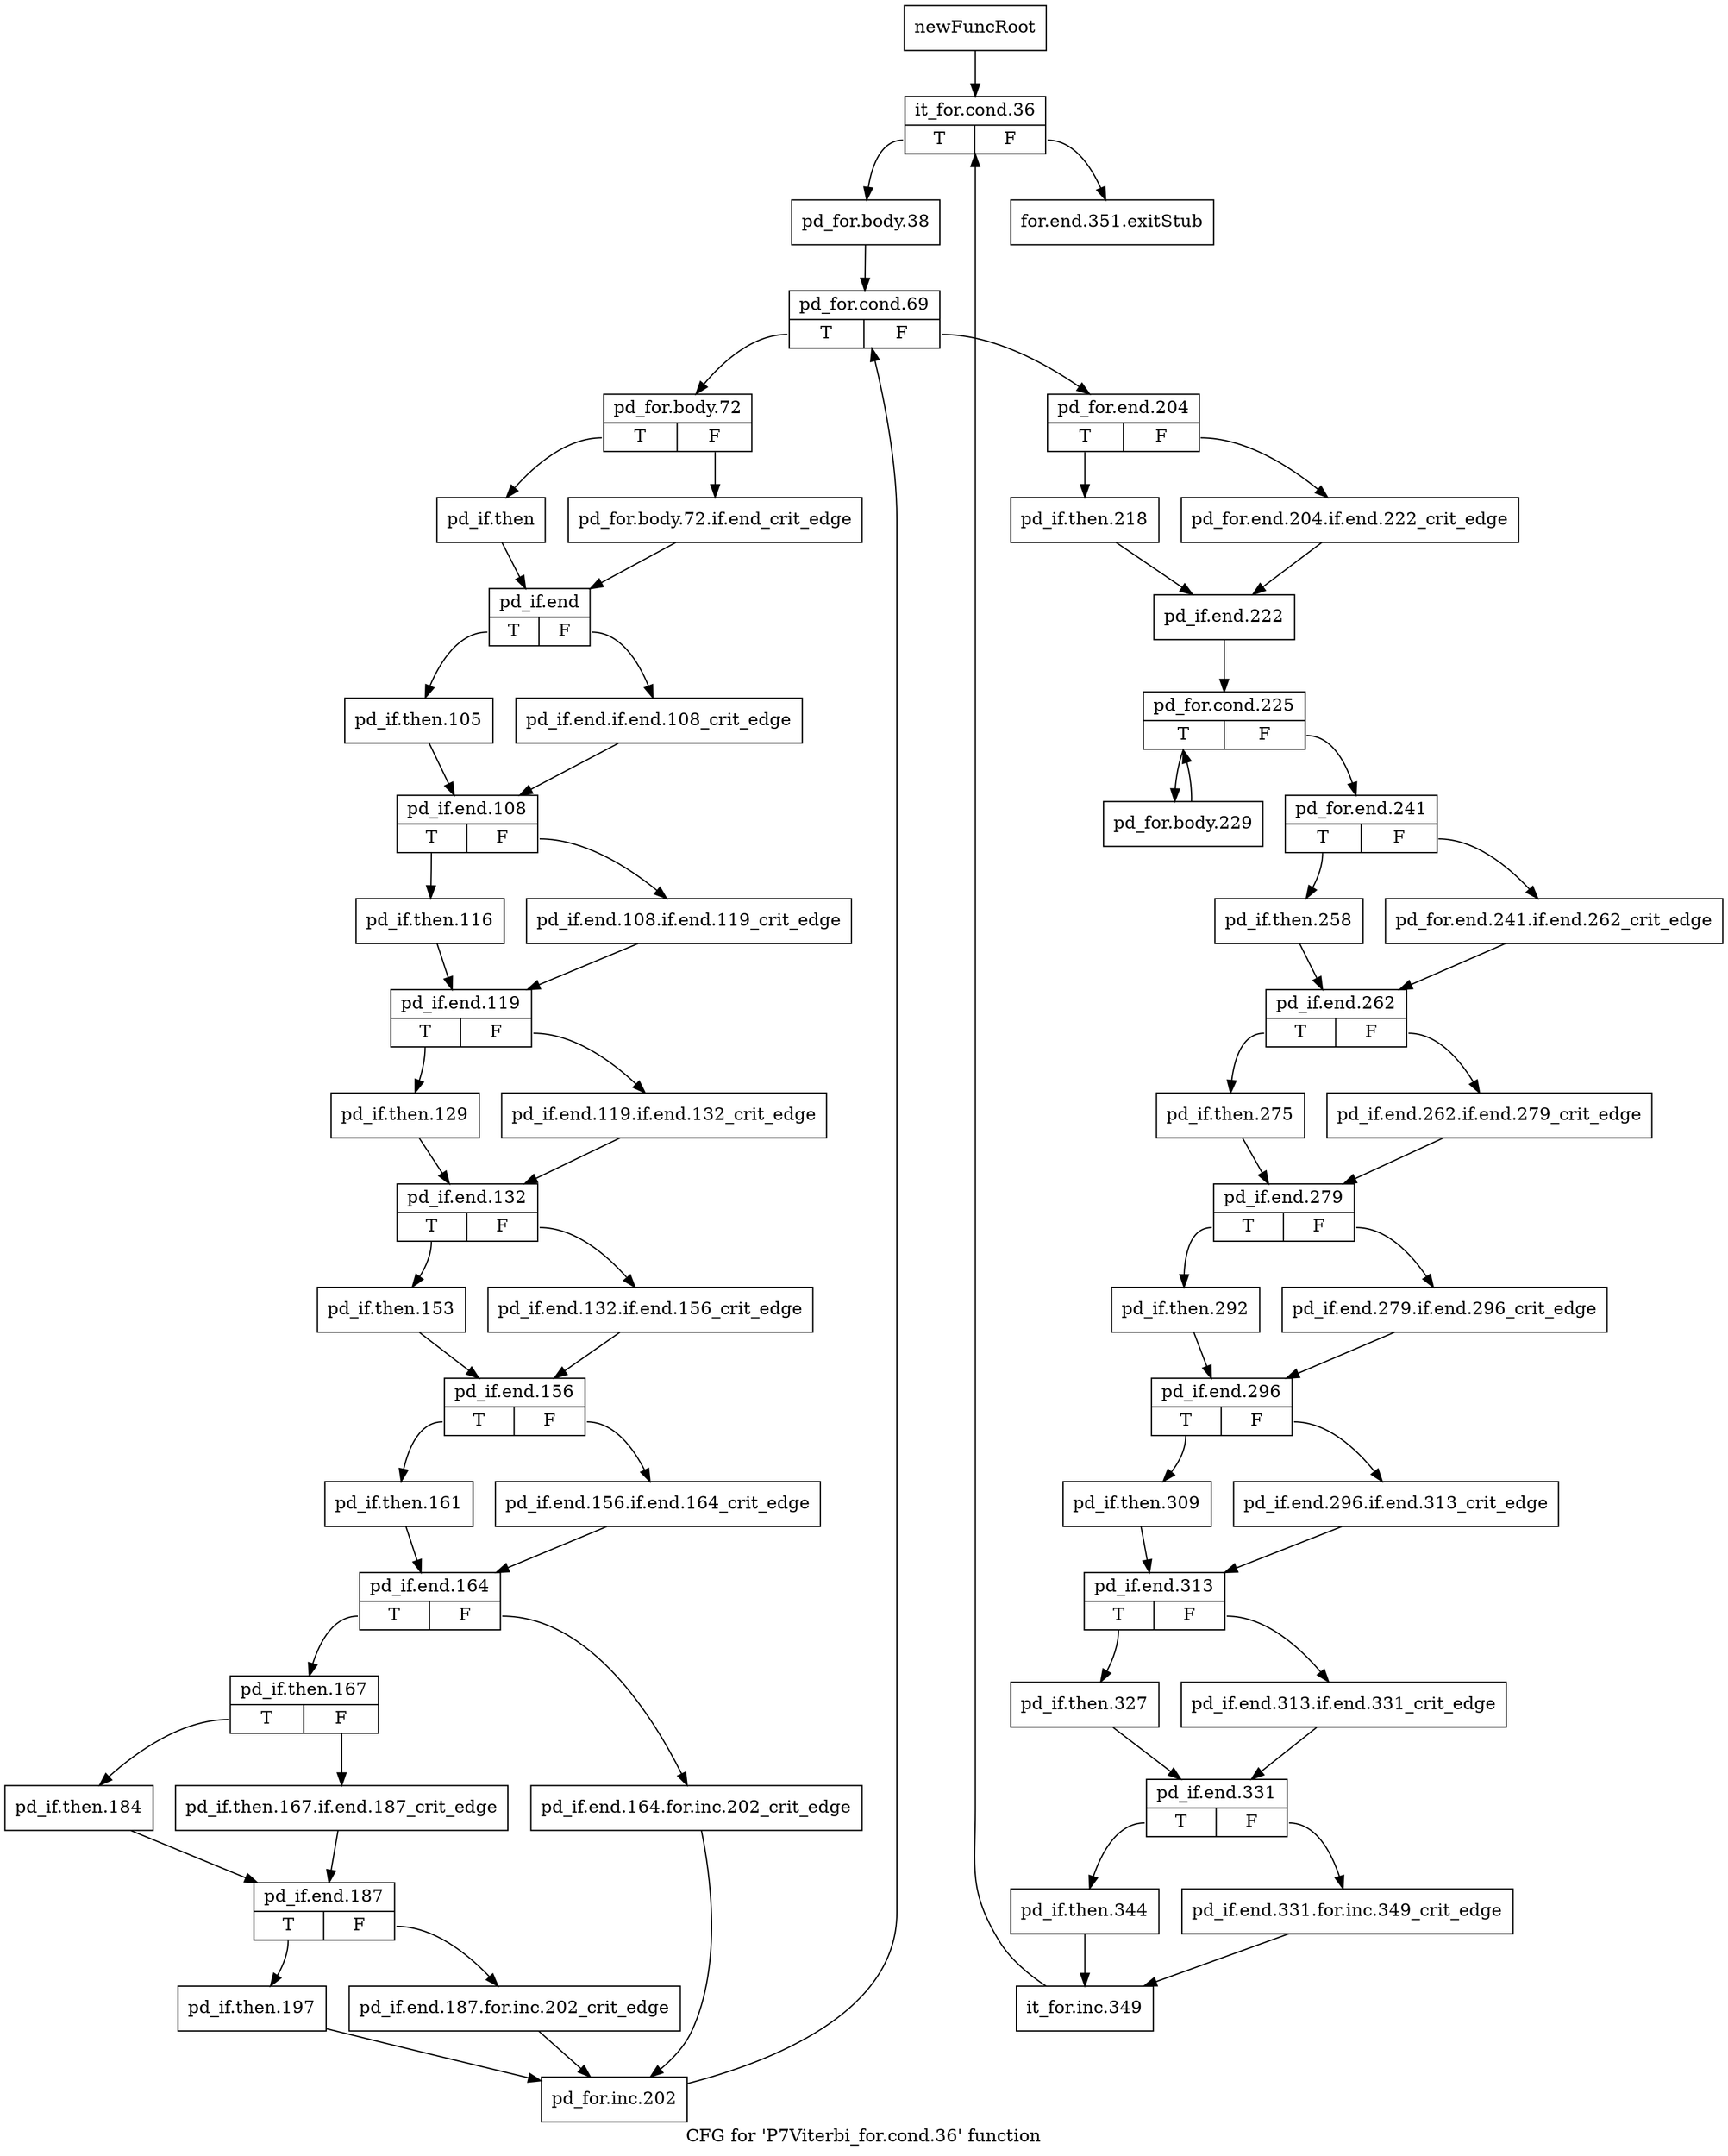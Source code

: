 digraph "CFG for 'P7Viterbi_for.cond.36' function" {
	label="CFG for 'P7Viterbi_for.cond.36' function";

	Node0x30587b0 [shape=record,label="{newFuncRoot}"];
	Node0x30587b0 -> Node0x3058850;
	Node0x3058800 [shape=record,label="{for.end.351.exitStub}"];
	Node0x3058850 [shape=record,label="{it_for.cond.36|{<s0>T|<s1>F}}"];
	Node0x3058850:s0 -> Node0x30588a0;
	Node0x3058850:s1 -> Node0x3058800;
	Node0x30588a0 [shape=record,label="{pd_for.body.38}"];
	Node0x30588a0 -> Node0x30588f0;
	Node0x30588f0 [shape=record,label="{pd_for.cond.69|{<s0>T|<s1>F}}"];
	Node0x30588f0:s0 -> Node0x3059110;
	Node0x30588f0:s1 -> Node0x3058940;
	Node0x3058940 [shape=record,label="{pd_for.end.204|{<s0>T|<s1>F}}"];
	Node0x3058940:s0 -> Node0x30589e0;
	Node0x3058940:s1 -> Node0x3058990;
	Node0x3058990 [shape=record,label="{pd_for.end.204.if.end.222_crit_edge}"];
	Node0x3058990 -> Node0x3058a30;
	Node0x30589e0 [shape=record,label="{pd_if.then.218}"];
	Node0x30589e0 -> Node0x3058a30;
	Node0x3058a30 [shape=record,label="{pd_if.end.222}"];
	Node0x3058a30 -> Node0x3058a80;
	Node0x3058a80 [shape=record,label="{pd_for.cond.225|{<s0>T|<s1>F}}"];
	Node0x3058a80:s0 -> Node0x30590c0;
	Node0x3058a80:s1 -> Node0x3058ad0;
	Node0x3058ad0 [shape=record,label="{pd_for.end.241|{<s0>T|<s1>F}}"];
	Node0x3058ad0:s0 -> Node0x3058b70;
	Node0x3058ad0:s1 -> Node0x3058b20;
	Node0x3058b20 [shape=record,label="{pd_for.end.241.if.end.262_crit_edge}"];
	Node0x3058b20 -> Node0x3058bc0;
	Node0x3058b70 [shape=record,label="{pd_if.then.258}"];
	Node0x3058b70 -> Node0x3058bc0;
	Node0x3058bc0 [shape=record,label="{pd_if.end.262|{<s0>T|<s1>F}}"];
	Node0x3058bc0:s0 -> Node0x3058c60;
	Node0x3058bc0:s1 -> Node0x3058c10;
	Node0x3058c10 [shape=record,label="{pd_if.end.262.if.end.279_crit_edge}"];
	Node0x3058c10 -> Node0x3058cb0;
	Node0x3058c60 [shape=record,label="{pd_if.then.275}"];
	Node0x3058c60 -> Node0x3058cb0;
	Node0x3058cb0 [shape=record,label="{pd_if.end.279|{<s0>T|<s1>F}}"];
	Node0x3058cb0:s0 -> Node0x3058d50;
	Node0x3058cb0:s1 -> Node0x3058d00;
	Node0x3058d00 [shape=record,label="{pd_if.end.279.if.end.296_crit_edge}"];
	Node0x3058d00 -> Node0x3058da0;
	Node0x3058d50 [shape=record,label="{pd_if.then.292}"];
	Node0x3058d50 -> Node0x3058da0;
	Node0x3058da0 [shape=record,label="{pd_if.end.296|{<s0>T|<s1>F}}"];
	Node0x3058da0:s0 -> Node0x3058e40;
	Node0x3058da0:s1 -> Node0x3058df0;
	Node0x3058df0 [shape=record,label="{pd_if.end.296.if.end.313_crit_edge}"];
	Node0x3058df0 -> Node0x3058e90;
	Node0x3058e40 [shape=record,label="{pd_if.then.309}"];
	Node0x3058e40 -> Node0x3058e90;
	Node0x3058e90 [shape=record,label="{pd_if.end.313|{<s0>T|<s1>F}}"];
	Node0x3058e90:s0 -> Node0x3058f30;
	Node0x3058e90:s1 -> Node0x3058ee0;
	Node0x3058ee0 [shape=record,label="{pd_if.end.313.if.end.331_crit_edge}"];
	Node0x3058ee0 -> Node0x3058f80;
	Node0x3058f30 [shape=record,label="{pd_if.then.327}"];
	Node0x3058f30 -> Node0x3058f80;
	Node0x3058f80 [shape=record,label="{pd_if.end.331|{<s0>T|<s1>F}}"];
	Node0x3058f80:s0 -> Node0x3059020;
	Node0x3058f80:s1 -> Node0x3058fd0;
	Node0x3058fd0 [shape=record,label="{pd_if.end.331.for.inc.349_crit_edge}"];
	Node0x3058fd0 -> Node0x3059070;
	Node0x3059020 [shape=record,label="{pd_if.then.344}"];
	Node0x3059020 -> Node0x3059070;
	Node0x3059070 [shape=record,label="{it_for.inc.349}"];
	Node0x3059070 -> Node0x3058850;
	Node0x30590c0 [shape=record,label="{pd_for.body.229}"];
	Node0x30590c0 -> Node0x3058a80;
	Node0x3059110 [shape=record,label="{pd_for.body.72|{<s0>T|<s1>F}}"];
	Node0x3059110:s0 -> Node0x30591b0;
	Node0x3059110:s1 -> Node0x3059160;
	Node0x3059160 [shape=record,label="{pd_for.body.72.if.end_crit_edge}"];
	Node0x3059160 -> Node0x3059200;
	Node0x30591b0 [shape=record,label="{pd_if.then}"];
	Node0x30591b0 -> Node0x3059200;
	Node0x3059200 [shape=record,label="{pd_if.end|{<s0>T|<s1>F}}"];
	Node0x3059200:s0 -> Node0x30592a0;
	Node0x3059200:s1 -> Node0x3059250;
	Node0x3059250 [shape=record,label="{pd_if.end.if.end.108_crit_edge}"];
	Node0x3059250 -> Node0x30592f0;
	Node0x30592a0 [shape=record,label="{pd_if.then.105}"];
	Node0x30592a0 -> Node0x30592f0;
	Node0x30592f0 [shape=record,label="{pd_if.end.108|{<s0>T|<s1>F}}"];
	Node0x30592f0:s0 -> Node0x3059390;
	Node0x30592f0:s1 -> Node0x3059340;
	Node0x3059340 [shape=record,label="{pd_if.end.108.if.end.119_crit_edge}"];
	Node0x3059340 -> Node0x30593e0;
	Node0x3059390 [shape=record,label="{pd_if.then.116}"];
	Node0x3059390 -> Node0x30593e0;
	Node0x30593e0 [shape=record,label="{pd_if.end.119|{<s0>T|<s1>F}}"];
	Node0x30593e0:s0 -> Node0x3059480;
	Node0x30593e0:s1 -> Node0x3059430;
	Node0x3059430 [shape=record,label="{pd_if.end.119.if.end.132_crit_edge}"];
	Node0x3059430 -> Node0x30594d0;
	Node0x3059480 [shape=record,label="{pd_if.then.129}"];
	Node0x3059480 -> Node0x30594d0;
	Node0x30594d0 [shape=record,label="{pd_if.end.132|{<s0>T|<s1>F}}"];
	Node0x30594d0:s0 -> Node0x3059570;
	Node0x30594d0:s1 -> Node0x3059520;
	Node0x3059520 [shape=record,label="{pd_if.end.132.if.end.156_crit_edge}"];
	Node0x3059520 -> Node0x30595c0;
	Node0x3059570 [shape=record,label="{pd_if.then.153}"];
	Node0x3059570 -> Node0x30595c0;
	Node0x30595c0 [shape=record,label="{pd_if.end.156|{<s0>T|<s1>F}}"];
	Node0x30595c0:s0 -> Node0x3059660;
	Node0x30595c0:s1 -> Node0x3059610;
	Node0x3059610 [shape=record,label="{pd_if.end.156.if.end.164_crit_edge}"];
	Node0x3059610 -> Node0x30596b0;
	Node0x3059660 [shape=record,label="{pd_if.then.161}"];
	Node0x3059660 -> Node0x30596b0;
	Node0x30596b0 [shape=record,label="{pd_if.end.164|{<s0>T|<s1>F}}"];
	Node0x30596b0:s0 -> Node0x3059750;
	Node0x30596b0:s1 -> Node0x3059700;
	Node0x3059700 [shape=record,label="{pd_if.end.164.for.inc.202_crit_edge}"];
	Node0x3059700 -> Node0x3059930;
	Node0x3059750 [shape=record,label="{pd_if.then.167|{<s0>T|<s1>F}}"];
	Node0x3059750:s0 -> Node0x30597f0;
	Node0x3059750:s1 -> Node0x30597a0;
	Node0x30597a0 [shape=record,label="{pd_if.then.167.if.end.187_crit_edge}"];
	Node0x30597a0 -> Node0x3059840;
	Node0x30597f0 [shape=record,label="{pd_if.then.184}"];
	Node0x30597f0 -> Node0x3059840;
	Node0x3059840 [shape=record,label="{pd_if.end.187|{<s0>T|<s1>F}}"];
	Node0x3059840:s0 -> Node0x30598e0;
	Node0x3059840:s1 -> Node0x3059890;
	Node0x3059890 [shape=record,label="{pd_if.end.187.for.inc.202_crit_edge}"];
	Node0x3059890 -> Node0x3059930;
	Node0x30598e0 [shape=record,label="{pd_if.then.197}"];
	Node0x30598e0 -> Node0x3059930;
	Node0x3059930 [shape=record,label="{pd_for.inc.202}"];
	Node0x3059930 -> Node0x30588f0;
}
